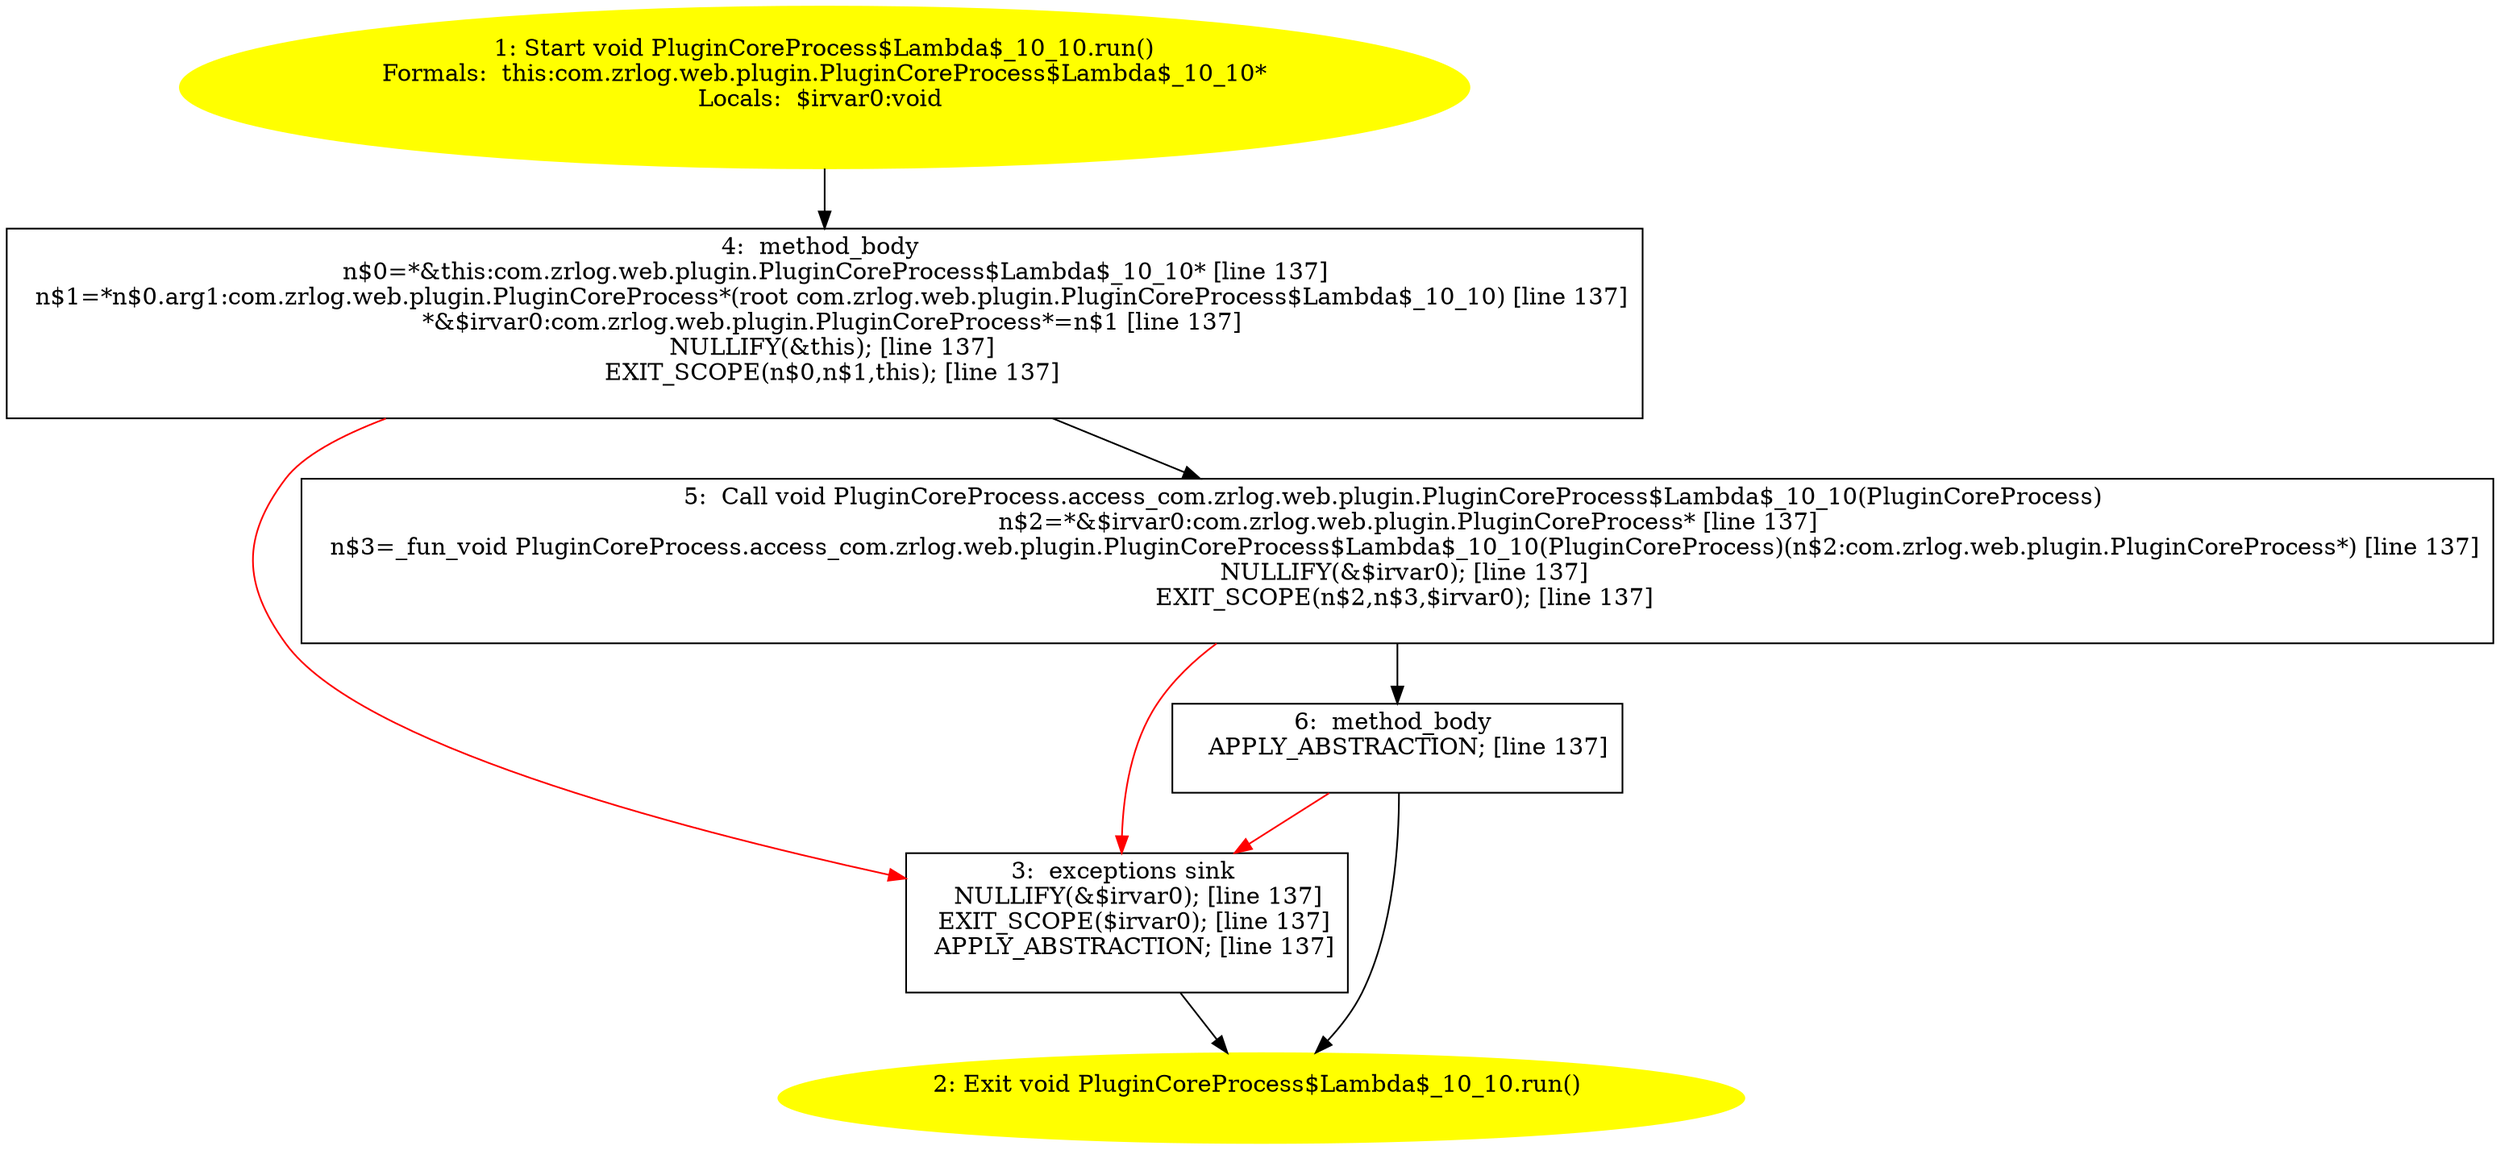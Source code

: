 /* @generated */
digraph cfg {
"com.zrlog.web.plugin.PluginCoreProcess$Lambda$_10_10.run():void.aa7b644ea417924aa925a799823e7472_1" [label="1: Start void PluginCoreProcess$Lambda$_10_10.run()\nFormals:  this:com.zrlog.web.plugin.PluginCoreProcess$Lambda$_10_10*\nLocals:  $irvar0:void \n  " color=yellow style=filled]
	

	 "com.zrlog.web.plugin.PluginCoreProcess$Lambda$_10_10.run():void.aa7b644ea417924aa925a799823e7472_1" -> "com.zrlog.web.plugin.PluginCoreProcess$Lambda$_10_10.run():void.aa7b644ea417924aa925a799823e7472_4" ;
"com.zrlog.web.plugin.PluginCoreProcess$Lambda$_10_10.run():void.aa7b644ea417924aa925a799823e7472_2" [label="2: Exit void PluginCoreProcess$Lambda$_10_10.run() \n  " color=yellow style=filled]
	

"com.zrlog.web.plugin.PluginCoreProcess$Lambda$_10_10.run():void.aa7b644ea417924aa925a799823e7472_3" [label="3:  exceptions sink \n   NULLIFY(&$irvar0); [line 137]\n  EXIT_SCOPE($irvar0); [line 137]\n  APPLY_ABSTRACTION; [line 137]\n " shape="box"]
	

	 "com.zrlog.web.plugin.PluginCoreProcess$Lambda$_10_10.run():void.aa7b644ea417924aa925a799823e7472_3" -> "com.zrlog.web.plugin.PluginCoreProcess$Lambda$_10_10.run():void.aa7b644ea417924aa925a799823e7472_2" ;
"com.zrlog.web.plugin.PluginCoreProcess$Lambda$_10_10.run():void.aa7b644ea417924aa925a799823e7472_4" [label="4:  method_body \n   n$0=*&this:com.zrlog.web.plugin.PluginCoreProcess$Lambda$_10_10* [line 137]\n  n$1=*n$0.arg1:com.zrlog.web.plugin.PluginCoreProcess*(root com.zrlog.web.plugin.PluginCoreProcess$Lambda$_10_10) [line 137]\n  *&$irvar0:com.zrlog.web.plugin.PluginCoreProcess*=n$1 [line 137]\n  NULLIFY(&this); [line 137]\n  EXIT_SCOPE(n$0,n$1,this); [line 137]\n " shape="box"]
	

	 "com.zrlog.web.plugin.PluginCoreProcess$Lambda$_10_10.run():void.aa7b644ea417924aa925a799823e7472_4" -> "com.zrlog.web.plugin.PluginCoreProcess$Lambda$_10_10.run():void.aa7b644ea417924aa925a799823e7472_5" ;
	 "com.zrlog.web.plugin.PluginCoreProcess$Lambda$_10_10.run():void.aa7b644ea417924aa925a799823e7472_4" -> "com.zrlog.web.plugin.PluginCoreProcess$Lambda$_10_10.run():void.aa7b644ea417924aa925a799823e7472_3" [color="red" ];
"com.zrlog.web.plugin.PluginCoreProcess$Lambda$_10_10.run():void.aa7b644ea417924aa925a799823e7472_5" [label="5:  Call void PluginCoreProcess.access_com.zrlog.web.plugin.PluginCoreProcess$Lambda$_10_10(PluginCoreProcess) \n   n$2=*&$irvar0:com.zrlog.web.plugin.PluginCoreProcess* [line 137]\n  n$3=_fun_void PluginCoreProcess.access_com.zrlog.web.plugin.PluginCoreProcess$Lambda$_10_10(PluginCoreProcess)(n$2:com.zrlog.web.plugin.PluginCoreProcess*) [line 137]\n  NULLIFY(&$irvar0); [line 137]\n  EXIT_SCOPE(n$2,n$3,$irvar0); [line 137]\n " shape="box"]
	

	 "com.zrlog.web.plugin.PluginCoreProcess$Lambda$_10_10.run():void.aa7b644ea417924aa925a799823e7472_5" -> "com.zrlog.web.plugin.PluginCoreProcess$Lambda$_10_10.run():void.aa7b644ea417924aa925a799823e7472_6" ;
	 "com.zrlog.web.plugin.PluginCoreProcess$Lambda$_10_10.run():void.aa7b644ea417924aa925a799823e7472_5" -> "com.zrlog.web.plugin.PluginCoreProcess$Lambda$_10_10.run():void.aa7b644ea417924aa925a799823e7472_3" [color="red" ];
"com.zrlog.web.plugin.PluginCoreProcess$Lambda$_10_10.run():void.aa7b644ea417924aa925a799823e7472_6" [label="6:  method_body \n   APPLY_ABSTRACTION; [line 137]\n " shape="box"]
	

	 "com.zrlog.web.plugin.PluginCoreProcess$Lambda$_10_10.run():void.aa7b644ea417924aa925a799823e7472_6" -> "com.zrlog.web.plugin.PluginCoreProcess$Lambda$_10_10.run():void.aa7b644ea417924aa925a799823e7472_2" ;
	 "com.zrlog.web.plugin.PluginCoreProcess$Lambda$_10_10.run():void.aa7b644ea417924aa925a799823e7472_6" -> "com.zrlog.web.plugin.PluginCoreProcess$Lambda$_10_10.run():void.aa7b644ea417924aa925a799823e7472_3" [color="red" ];
}
